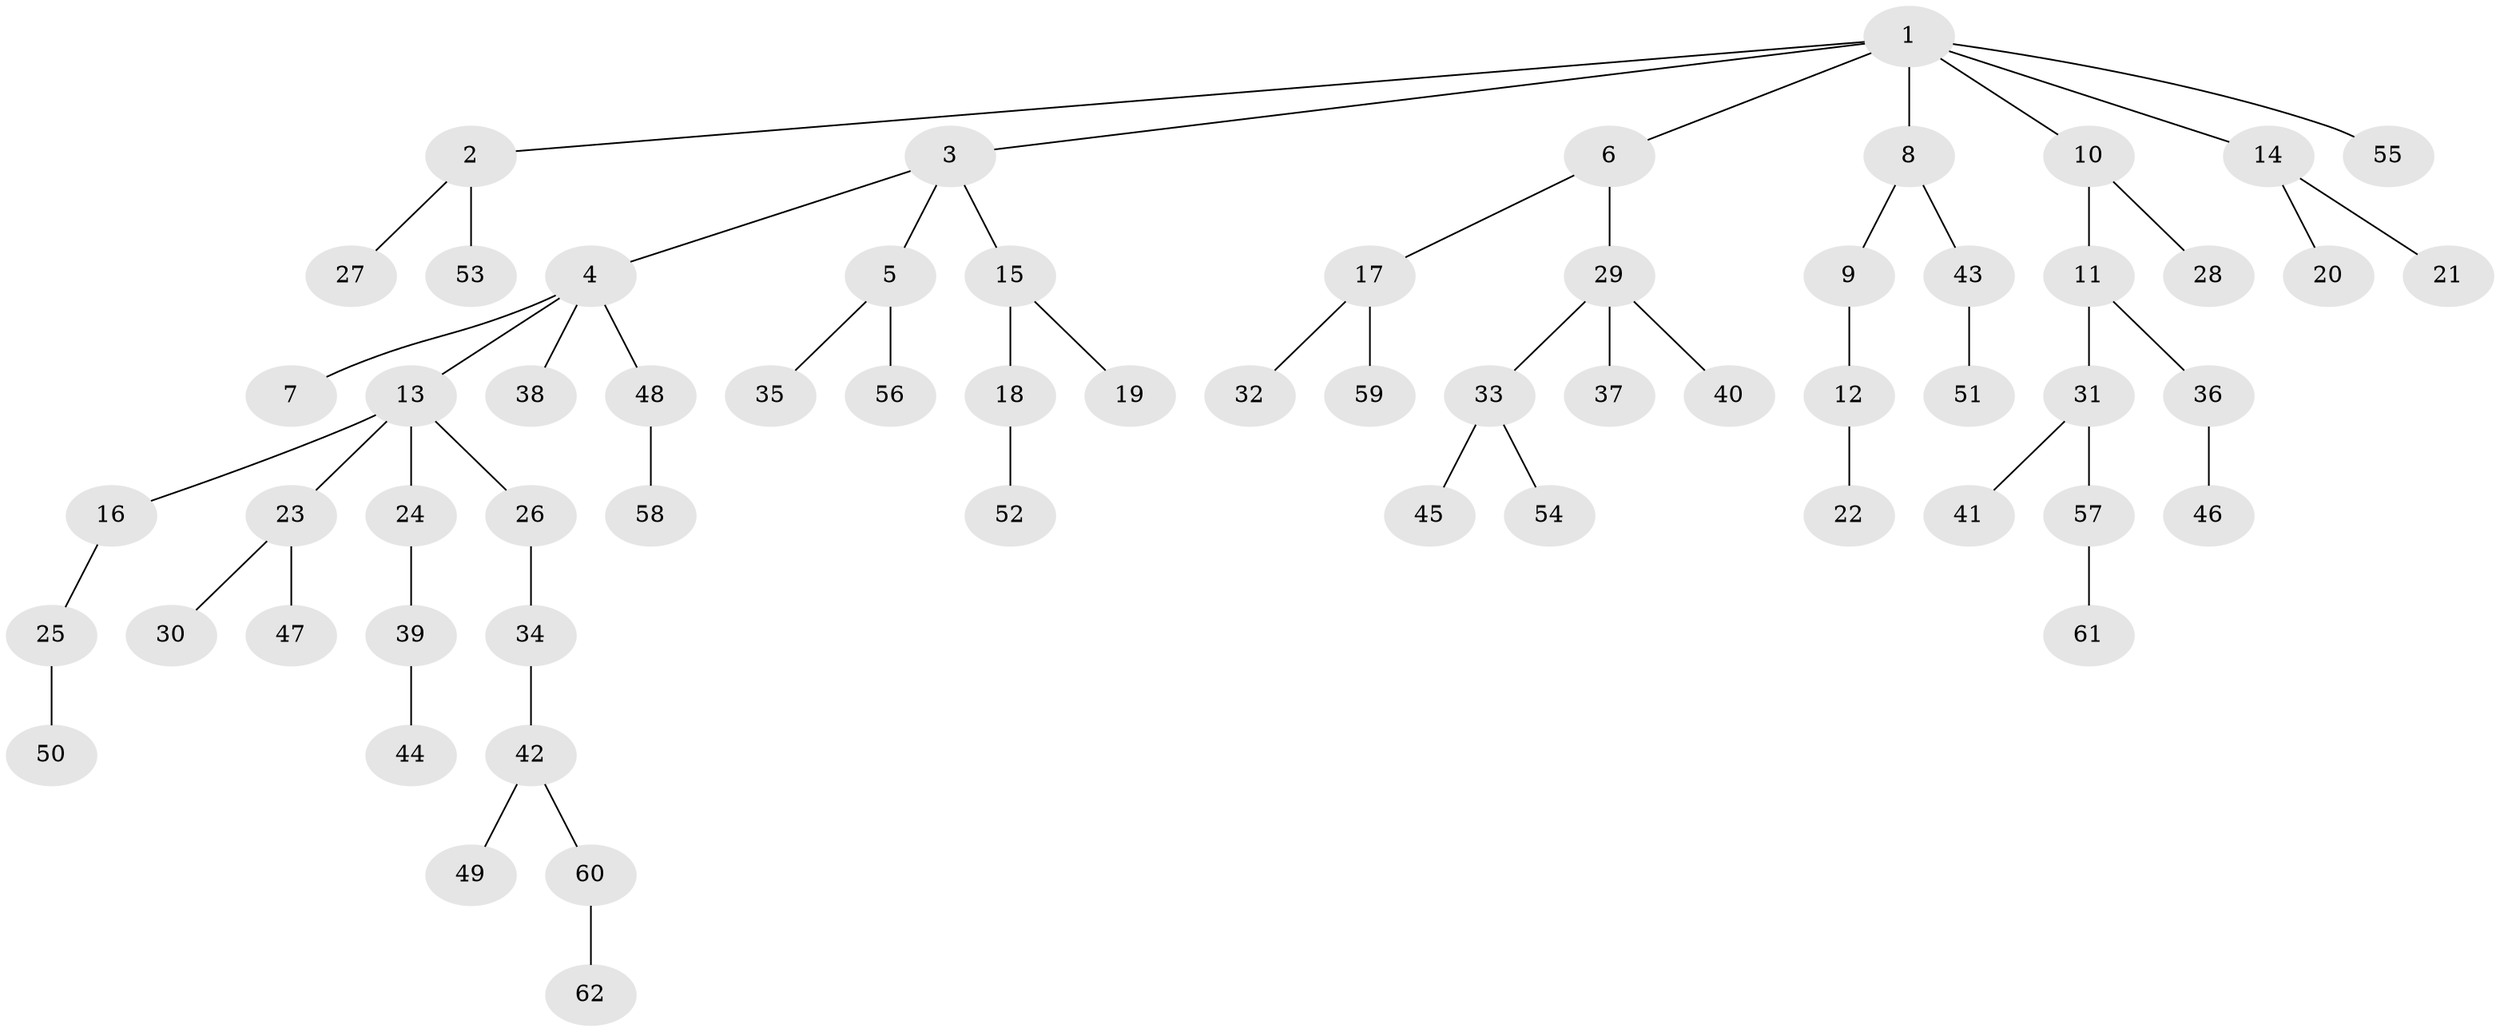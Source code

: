 // coarse degree distribution, {8: 0.047619047619047616, 2: 0.21428571428571427, 4: 0.023809523809523808, 1: 0.5714285714285714, 3: 0.11904761904761904, 5: 0.023809523809523808}
// Generated by graph-tools (version 1.1) at 2025/42/03/06/25 10:42:05]
// undirected, 62 vertices, 61 edges
graph export_dot {
graph [start="1"]
  node [color=gray90,style=filled];
  1;
  2;
  3;
  4;
  5;
  6;
  7;
  8;
  9;
  10;
  11;
  12;
  13;
  14;
  15;
  16;
  17;
  18;
  19;
  20;
  21;
  22;
  23;
  24;
  25;
  26;
  27;
  28;
  29;
  30;
  31;
  32;
  33;
  34;
  35;
  36;
  37;
  38;
  39;
  40;
  41;
  42;
  43;
  44;
  45;
  46;
  47;
  48;
  49;
  50;
  51;
  52;
  53;
  54;
  55;
  56;
  57;
  58;
  59;
  60;
  61;
  62;
  1 -- 2;
  1 -- 3;
  1 -- 6;
  1 -- 8;
  1 -- 10;
  1 -- 14;
  1 -- 55;
  2 -- 27;
  2 -- 53;
  3 -- 4;
  3 -- 5;
  3 -- 15;
  4 -- 7;
  4 -- 13;
  4 -- 38;
  4 -- 48;
  5 -- 35;
  5 -- 56;
  6 -- 17;
  6 -- 29;
  8 -- 9;
  8 -- 43;
  9 -- 12;
  10 -- 11;
  10 -- 28;
  11 -- 31;
  11 -- 36;
  12 -- 22;
  13 -- 16;
  13 -- 23;
  13 -- 24;
  13 -- 26;
  14 -- 20;
  14 -- 21;
  15 -- 18;
  15 -- 19;
  16 -- 25;
  17 -- 32;
  17 -- 59;
  18 -- 52;
  23 -- 30;
  23 -- 47;
  24 -- 39;
  25 -- 50;
  26 -- 34;
  29 -- 33;
  29 -- 37;
  29 -- 40;
  31 -- 41;
  31 -- 57;
  33 -- 45;
  33 -- 54;
  34 -- 42;
  36 -- 46;
  39 -- 44;
  42 -- 49;
  42 -- 60;
  43 -- 51;
  48 -- 58;
  57 -- 61;
  60 -- 62;
}
